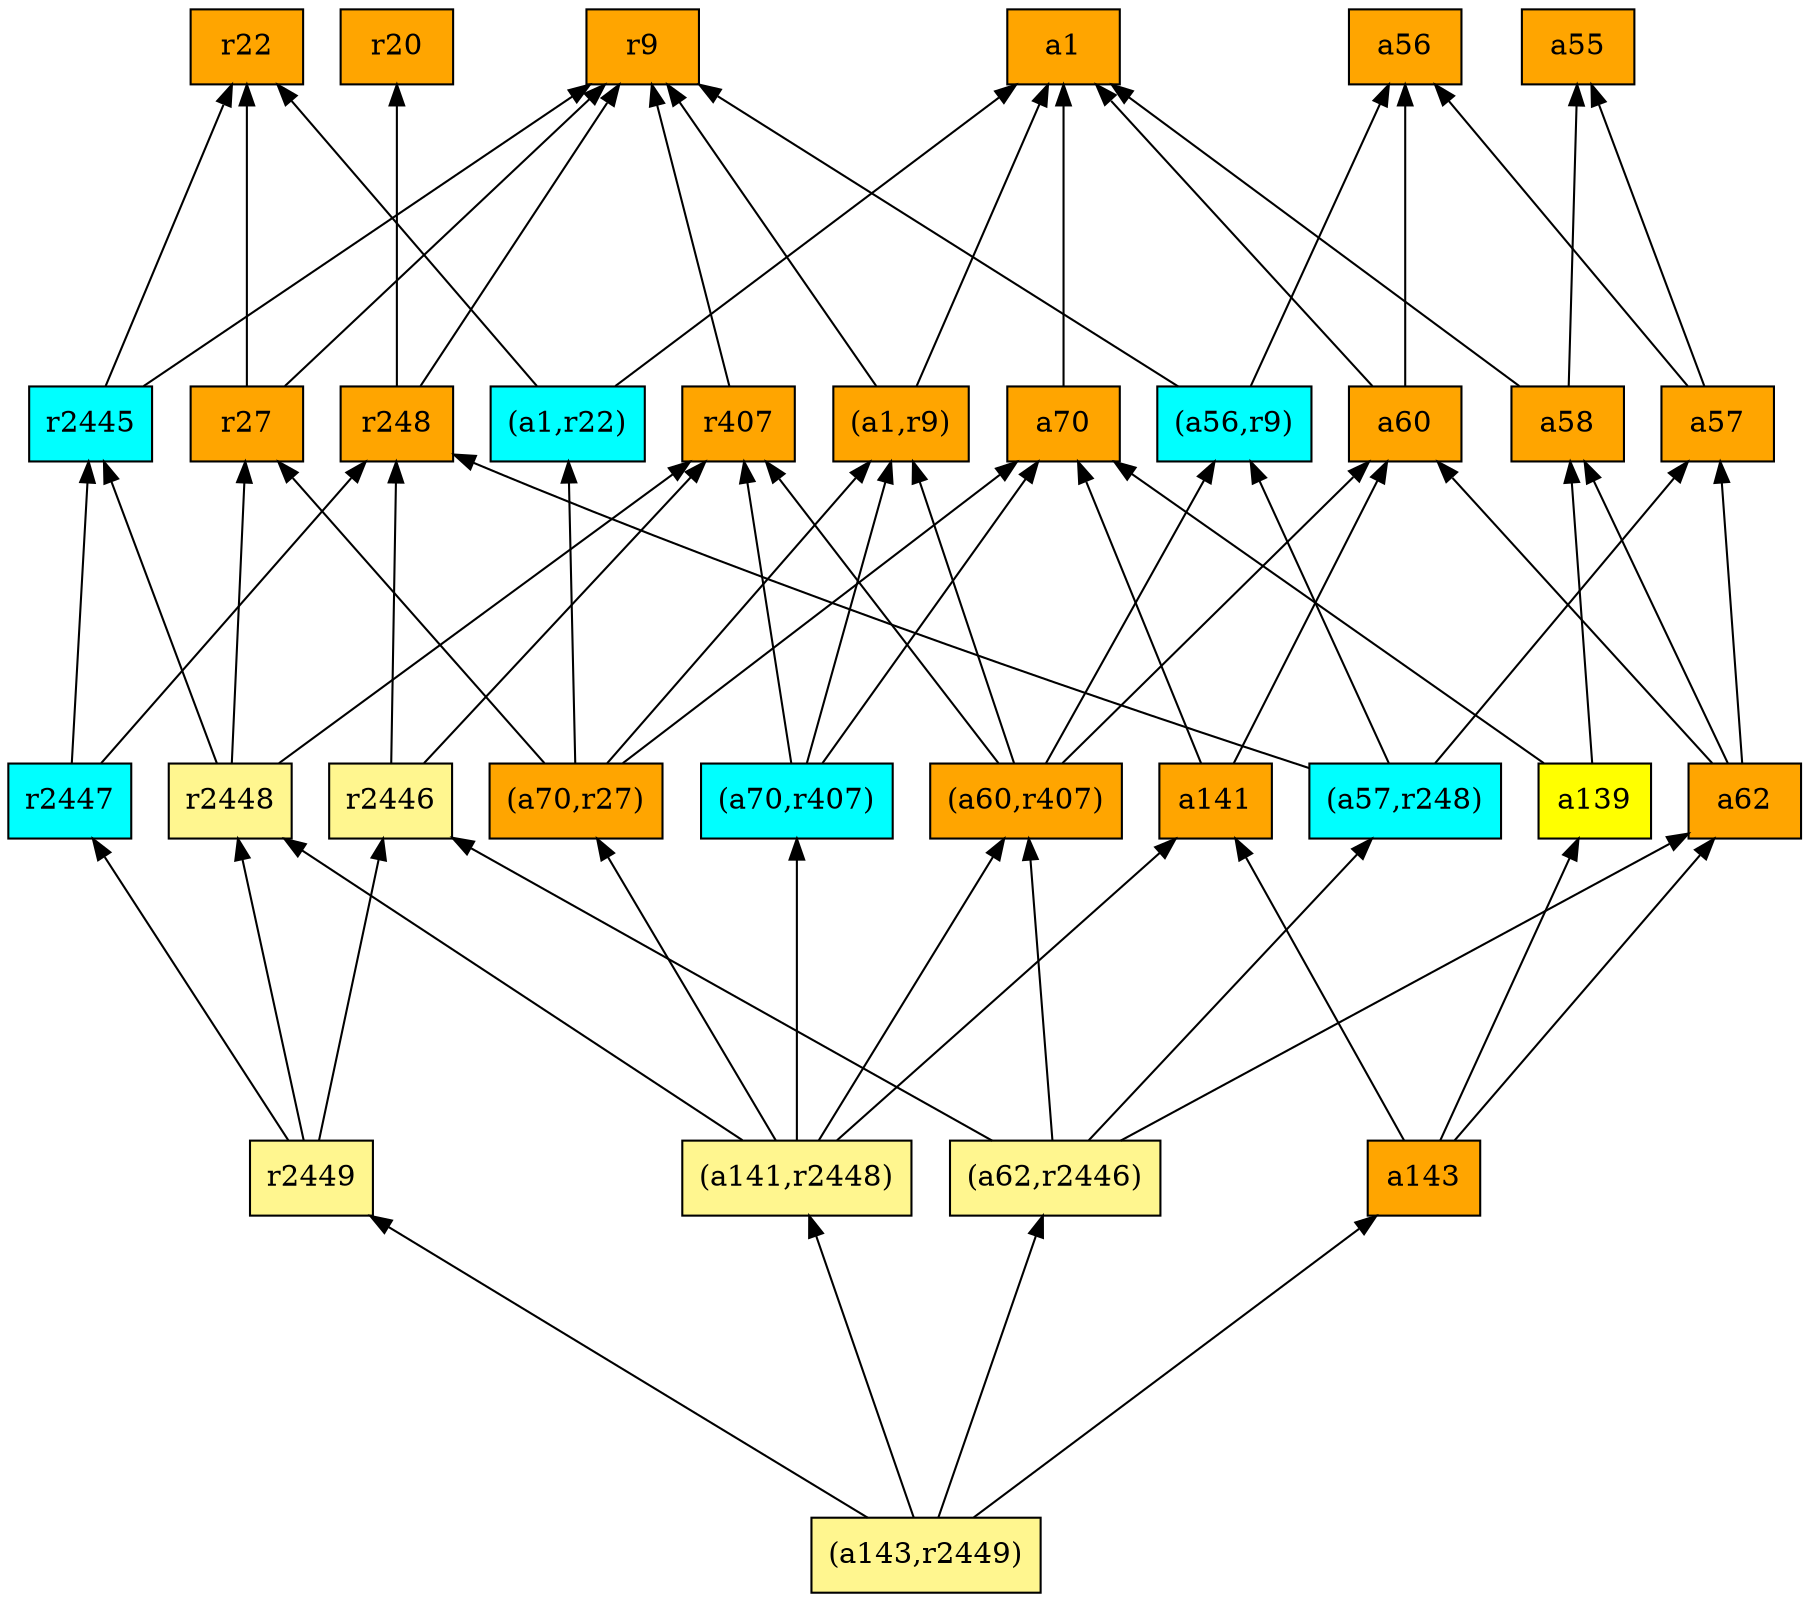 digraph G {
rankdir=BT;ranksep="2.0";
"(a1,r9)" [shape=record,fillcolor=orange,style=filled,label="{(a1,r9)}"];
"a57" [shape=record,fillcolor=orange,style=filled,label="{a57}"];
"a141" [shape=record,fillcolor=orange,style=filled,label="{a141}"];
"(a1,r22)" [shape=record,fillcolor=cyan,style=filled,label="{(a1,r22)}"];
"r9" [shape=record,fillcolor=orange,style=filled,label="{r9}"];
"a62" [shape=record,fillcolor=orange,style=filled,label="{a62}"];
"r2447" [shape=record,fillcolor=cyan,style=filled,label="{r2447}"];
"r2445" [shape=record,fillcolor=cyan,style=filled,label="{r2445}"];
"(a62,r2446)" [shape=record,fillcolor=khaki1,style=filled,label="{(a62,r2446)}"];
"a70" [shape=record,fillcolor=orange,style=filled,label="{a70}"];
"r2449" [shape=record,fillcolor=khaki1,style=filled,label="{r2449}"];
"a55" [shape=record,fillcolor=orange,style=filled,label="{a55}"];
"(a57,r248)" [shape=record,fillcolor=cyan,style=filled,label="{(a57,r248)}"];
"(a56,r9)" [shape=record,fillcolor=cyan,style=filled,label="{(a56,r9)}"];
"a143" [shape=record,fillcolor=orange,style=filled,label="{a143}"];
"(a60,r407)" [shape=record,fillcolor=orange,style=filled,label="{(a60,r407)}"];
"a139" [shape=record,fillcolor=yellow,style=filled,label="{a139}"];
"r2446" [shape=record,fillcolor=khaki1,style=filled,label="{r2446}"];
"a58" [shape=record,fillcolor=orange,style=filled,label="{a58}"];
"r22" [shape=record,fillcolor=orange,style=filled,label="{r22}"];
"a56" [shape=record,fillcolor=orange,style=filled,label="{a56}"];
"r27" [shape=record,fillcolor=orange,style=filled,label="{r27}"];
"(a70,r407)" [shape=record,fillcolor=cyan,style=filled,label="{(a70,r407)}"];
"(a143,r2449)" [shape=record,fillcolor=khaki1,style=filled,label="{(a143,r2449)}"];
"(a141,r2448)" [shape=record,fillcolor=khaki1,style=filled,label="{(a141,r2448)}"];
"a1" [shape=record,fillcolor=orange,style=filled,label="{a1}"];
"r2448" [shape=record,fillcolor=khaki1,style=filled,label="{r2448}"];
"(a70,r27)" [shape=record,fillcolor=orange,style=filled,label="{(a70,r27)}"];
"r248" [shape=record,fillcolor=orange,style=filled,label="{r248}"];
"a60" [shape=record,fillcolor=orange,style=filled,label="{a60}"];
"r20" [shape=record,fillcolor=orange,style=filled,label="{r20}"];
"r407" [shape=record,fillcolor=orange,style=filled,label="{r407}"];
"(a1,r9)" -> "r9"
"(a1,r9)" -> "a1"
"a57" -> "a56"
"a57" -> "a55"
"a141" -> "a60"
"a141" -> "a70"
"(a1,r22)" -> "a1"
"(a1,r22)" -> "r22"
"a62" -> "a58"
"a62" -> "a60"
"a62" -> "a57"
"r2447" -> "r2445"
"r2447" -> "r248"
"r2445" -> "r9"
"r2445" -> "r22"
"(a62,r2446)" -> "(a57,r248)"
"(a62,r2446)" -> "(a60,r407)"
"(a62,r2446)" -> "r2446"
"(a62,r2446)" -> "a62"
"a70" -> "a1"
"r2449" -> "r2448"
"r2449" -> "r2446"
"r2449" -> "r2447"
"(a57,r248)" -> "a57"
"(a57,r248)" -> "(a56,r9)"
"(a57,r248)" -> "r248"
"(a56,r9)" -> "r9"
"(a56,r9)" -> "a56"
"a143" -> "a141"
"a143" -> "a139"
"a143" -> "a62"
"(a60,r407)" -> "a60"
"(a60,r407)" -> "(a1,r9)"
"(a60,r407)" -> "(a56,r9)"
"(a60,r407)" -> "r407"
"a139" -> "a58"
"a139" -> "a70"
"r2446" -> "r407"
"r2446" -> "r248"
"a58" -> "a1"
"a58" -> "a55"
"r27" -> "r9"
"r27" -> "r22"
"(a70,r407)" -> "(a1,r9)"
"(a70,r407)" -> "a70"
"(a70,r407)" -> "r407"
"(a143,r2449)" -> "(a62,r2446)"
"(a143,r2449)" -> "r2449"
"(a143,r2449)" -> "a143"
"(a143,r2449)" -> "(a141,r2448)"
"(a141,r2448)" -> "r2448"
"(a141,r2448)" -> "(a70,r27)"
"(a141,r2448)" -> "a141"
"(a141,r2448)" -> "(a60,r407)"
"(a141,r2448)" -> "(a70,r407)"
"r2448" -> "r2445"
"r2448" -> "r27"
"r2448" -> "r407"
"(a70,r27)" -> "(a1,r9)"
"(a70,r27)" -> "(a1,r22)"
"(a70,r27)" -> "r27"
"(a70,r27)" -> "a70"
"r248" -> "r9"
"r248" -> "r20"
"a60" -> "a1"
"a60" -> "a56"
"r407" -> "r9"
}
